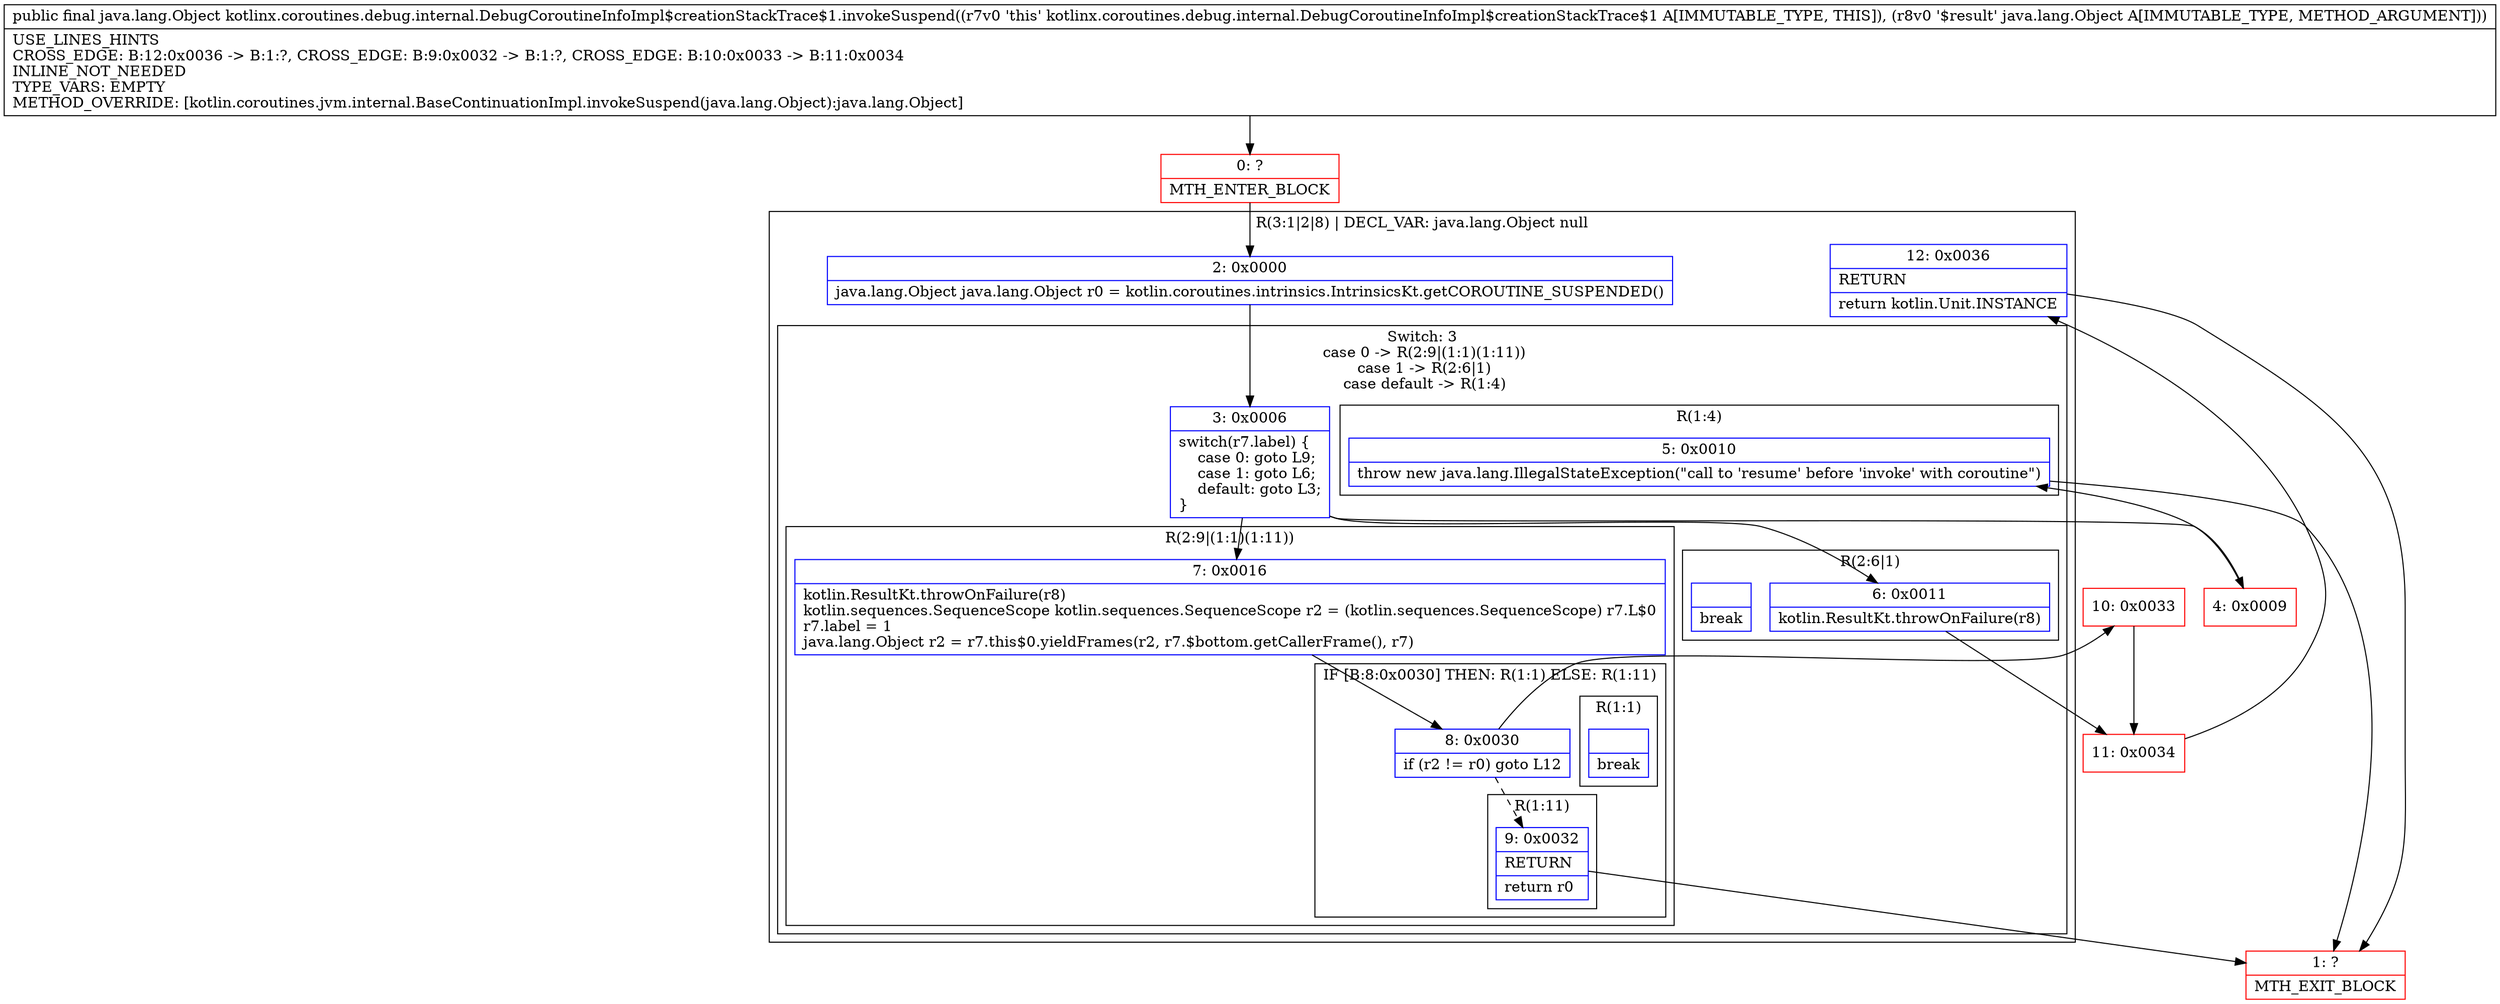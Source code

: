 digraph "CFG forkotlinx.coroutines.debug.internal.DebugCoroutineInfoImpl$creationStackTrace$1.invokeSuspend(Ljava\/lang\/Object;)Ljava\/lang\/Object;" {
subgraph cluster_Region_1534016492 {
label = "R(3:1|2|8) | DECL_VAR: java.lang.Object null\l";
node [shape=record,color=blue];
Node_2 [shape=record,label="{2\:\ 0x0000|java.lang.Object java.lang.Object r0 = kotlin.coroutines.intrinsics.IntrinsicsKt.getCOROUTINE_SUSPENDED()\l}"];
subgraph cluster_SwitchRegion_715625311 {
label = "Switch: 3
 case 0 -> R(2:9|(1:1)(1:11))
 case 1 -> R(2:6|1)
 case default -> R(1:4)";
node [shape=record,color=blue];
Node_3 [shape=record,label="{3\:\ 0x0006|switch(r7.label) \{\l    case 0: goto L9;\l    case 1: goto L6;\l    default: goto L3;\l\}\l}"];
subgraph cluster_Region_298330608 {
label = "R(2:9|(1:1)(1:11))";
node [shape=record,color=blue];
Node_7 [shape=record,label="{7\:\ 0x0016|kotlin.ResultKt.throwOnFailure(r8)\lkotlin.sequences.SequenceScope kotlin.sequences.SequenceScope r2 = (kotlin.sequences.SequenceScope) r7.L$0\lr7.label = 1\ljava.lang.Object r2 = r7.this$0.yieldFrames(r2, r7.$bottom.getCallerFrame(), r7)\l}"];
subgraph cluster_IfRegion_447643641 {
label = "IF [B:8:0x0030] THEN: R(1:1) ELSE: R(1:11)";
node [shape=record,color=blue];
Node_8 [shape=record,label="{8\:\ 0x0030|if (r2 != r0) goto L12\l}"];
subgraph cluster_Region_1157131521 {
label = "R(1:1)";
node [shape=record,color=blue];
Node_InsnContainer_1136649053 [shape=record,label="{|break\l}"];
}
subgraph cluster_Region_2124288685 {
label = "R(1:11)";
node [shape=record,color=blue];
Node_9 [shape=record,label="{9\:\ 0x0032|RETURN\l|return r0\l}"];
}
}
}
subgraph cluster_Region_1183331976 {
label = "R(2:6|1)";
node [shape=record,color=blue];
Node_6 [shape=record,label="{6\:\ 0x0011|kotlin.ResultKt.throwOnFailure(r8)\l}"];
Node_InsnContainer_1344497773 [shape=record,label="{|break\l}"];
}
subgraph cluster_Region_1471448845 {
label = "R(1:4)";
node [shape=record,color=blue];
Node_5 [shape=record,label="{5\:\ 0x0010|throw new java.lang.IllegalStateException(\"call to 'resume' before 'invoke' with coroutine\")\l}"];
}
}
Node_12 [shape=record,label="{12\:\ 0x0036|RETURN\l|return kotlin.Unit.INSTANCE\l}"];
}
Node_0 [shape=record,color=red,label="{0\:\ ?|MTH_ENTER_BLOCK\l}"];
Node_4 [shape=record,color=red,label="{4\:\ 0x0009}"];
Node_1 [shape=record,color=red,label="{1\:\ ?|MTH_EXIT_BLOCK\l}"];
Node_11 [shape=record,color=red,label="{11\:\ 0x0034}"];
Node_10 [shape=record,color=red,label="{10\:\ 0x0033}"];
MethodNode[shape=record,label="{public final java.lang.Object kotlinx.coroutines.debug.internal.DebugCoroutineInfoImpl$creationStackTrace$1.invokeSuspend((r7v0 'this' kotlinx.coroutines.debug.internal.DebugCoroutineInfoImpl$creationStackTrace$1 A[IMMUTABLE_TYPE, THIS]), (r8v0 '$result' java.lang.Object A[IMMUTABLE_TYPE, METHOD_ARGUMENT]))  | USE_LINES_HINTS\lCROSS_EDGE: B:12:0x0036 \-\> B:1:?, CROSS_EDGE: B:9:0x0032 \-\> B:1:?, CROSS_EDGE: B:10:0x0033 \-\> B:11:0x0034\lINLINE_NOT_NEEDED\lTYPE_VARS: EMPTY\lMETHOD_OVERRIDE: [kotlin.coroutines.jvm.internal.BaseContinuationImpl.invokeSuspend(java.lang.Object):java.lang.Object]\l}"];
MethodNode -> Node_0;Node_2 -> Node_3;
Node_3 -> Node_4;
Node_3 -> Node_6;
Node_3 -> Node_7;
Node_7 -> Node_8;
Node_8 -> Node_9[style=dashed];
Node_8 -> Node_10;
Node_9 -> Node_1;
Node_6 -> Node_11;
Node_5 -> Node_1;
Node_12 -> Node_1;
Node_0 -> Node_2;
Node_4 -> Node_5;
Node_11 -> Node_12;
Node_10 -> Node_11;
}

